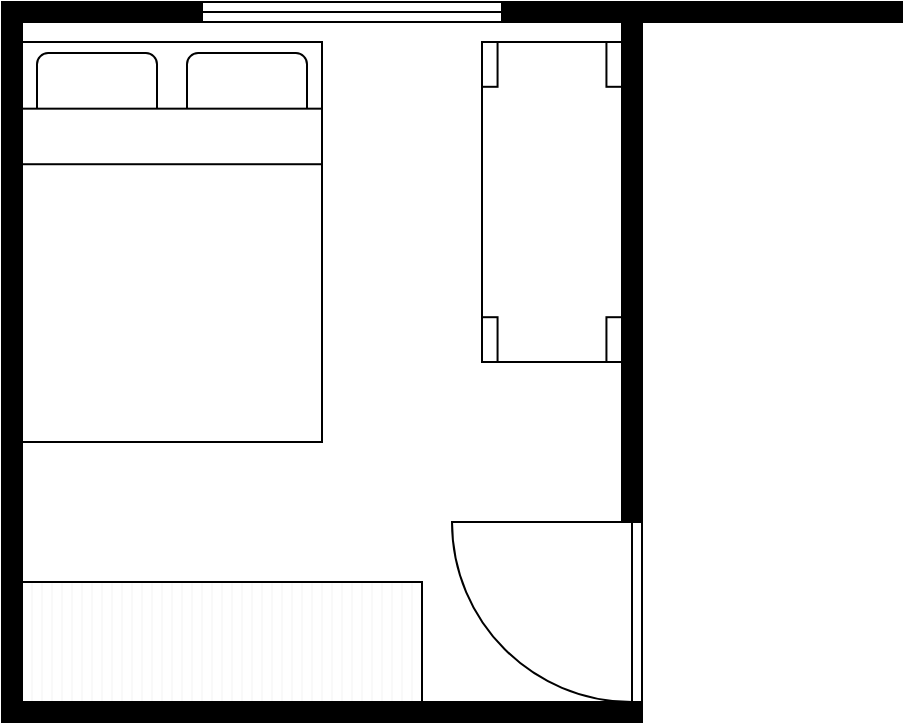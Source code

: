 <mxfile version="21.7.2" type="github">
  <diagram name="第 1 页" id="0TbkRzKtg_czBRDa2M-h">
    <mxGraphModel dx="1434" dy="758" grid="1" gridSize="10" guides="1" tooltips="1" connect="1" arrows="1" fold="1" page="1" pageScale="1" pageWidth="827" pageHeight="1169" math="0" shadow="0">
      <root>
        <mxCell id="0" />
        <mxCell id="1" parent="0" />
        <mxCell id="6ejfNtA1Z0jG4viLXni5-1" value="" style="verticalLabelPosition=bottom;html=1;verticalAlign=top;align=center;shape=mxgraph.floorplan.wallCorner;fillColor=strokeColor;" vertex="1" parent="1">
          <mxGeometry x="90" y="240" width="100" height="360" as="geometry" />
        </mxCell>
        <mxCell id="6ejfNtA1Z0jG4viLXni5-2" value="" style="verticalLabelPosition=bottom;html=1;verticalAlign=top;align=center;shape=mxgraph.floorplan.window;" vertex="1" parent="1">
          <mxGeometry x="190" y="240" width="150" height="10" as="geometry" />
        </mxCell>
        <mxCell id="6ejfNtA1Z0jG4viLXni5-3" value="" style="verticalLabelPosition=bottom;html=1;verticalAlign=top;align=center;shape=mxgraph.floorplan.wall;fillColor=strokeColor;" vertex="1" parent="1">
          <mxGeometry x="340" y="240" width="200" height="10" as="geometry" />
        </mxCell>
        <mxCell id="6ejfNtA1Z0jG4viLXni5-4" value="" style="verticalLabelPosition=bottom;html=1;verticalAlign=top;align=center;shape=mxgraph.floorplan.wall;fillColor=strokeColor;direction=south;" vertex="1" parent="1">
          <mxGeometry x="400" y="250" width="10" height="250" as="geometry" />
        </mxCell>
        <mxCell id="6ejfNtA1Z0jG4viLXni5-5" value="" style="verticalLabelPosition=bottom;html=1;verticalAlign=top;align=center;shape=mxgraph.floorplan.bed_double;" vertex="1" parent="1">
          <mxGeometry x="100" y="260" width="150" height="200" as="geometry" />
        </mxCell>
        <mxCell id="6ejfNtA1Z0jG4viLXni5-6" value="" style="verticalLabelPosition=bottom;html=1;verticalAlign=top;align=center;shape=mxgraph.floorplan.wall;fillColor=strokeColor;" vertex="1" parent="1">
          <mxGeometry x="100" y="590" width="310" height="10" as="geometry" />
        </mxCell>
        <mxCell id="6ejfNtA1Z0jG4viLXni5-7" value="" style="verticalLabelPosition=bottom;verticalAlign=top;html=1;shape=mxgraph.basic.patternFillRect;fillStyle=vert;step=5;fillStrokeWidth=0.2;fillStrokeColor=#dddddd;" vertex="1" parent="1">
          <mxGeometry x="100" y="530" width="200" height="60" as="geometry" />
        </mxCell>
        <mxCell id="6ejfNtA1Z0jG4viLXni5-8" value="" style="verticalLabelPosition=bottom;html=1;verticalAlign=top;align=center;shape=mxgraph.floorplan.table;" vertex="1" parent="1">
          <mxGeometry x="330" y="260" width="70" height="160" as="geometry" />
        </mxCell>
        <mxCell id="6ejfNtA1Z0jG4viLXni5-9" value="" style="verticalLabelPosition=bottom;html=1;verticalAlign=top;align=center;shape=mxgraph.floorplan.doorLeft;aspect=fixed;direction=south;" vertex="1" parent="1">
          <mxGeometry x="314.38" y="500" width="95.62" height="90" as="geometry" />
        </mxCell>
      </root>
    </mxGraphModel>
  </diagram>
</mxfile>
